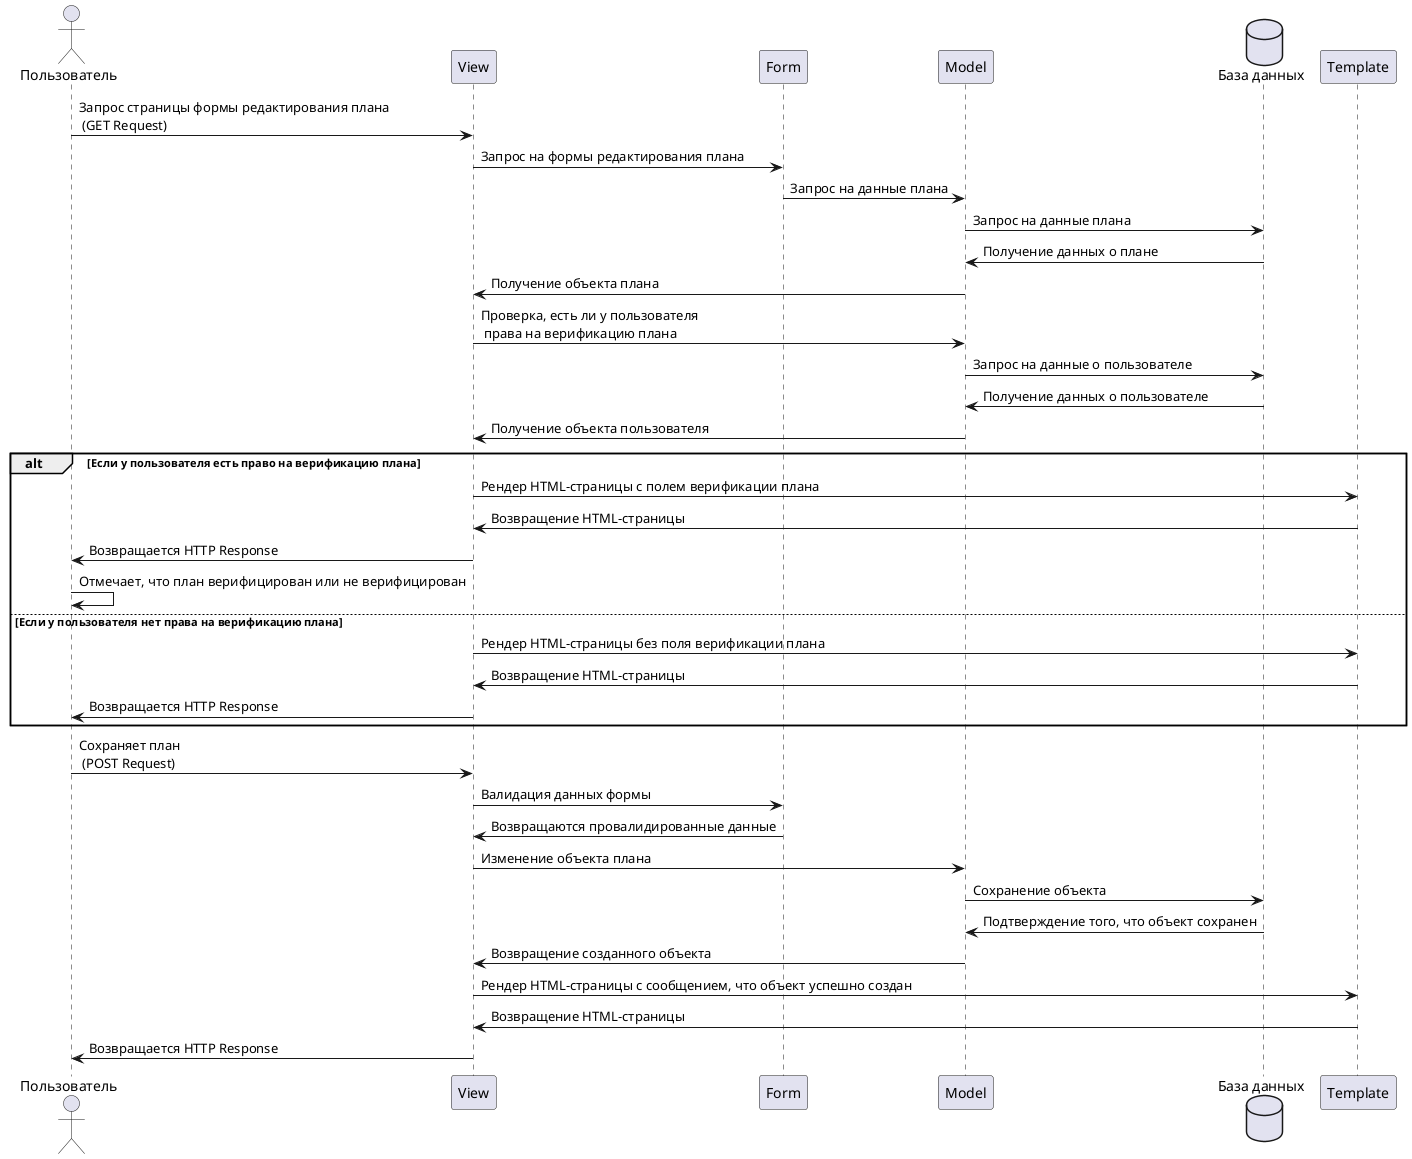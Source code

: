 @startuml
actor Пользователь as User
User -> View : Запрос страницы формы редактирования плана \n (GET Request)

View -> Form : Запрос на формы редактирования плана
Form -> Model : Запрос на данные плана
database "База данных" as Database
Model -> Database : Запрос на данные плана
Database -> Model : Получение данных о плане
Model -> View : Получение объекта плана

View -> Model : Проверка, есть ли у пользователя \n права на верификацию плана
Model -> Database : Запрос на данные о пользователе
Database -> Model : Получение данных о пользователе
Model -> View : Получение объекта пользователя

alt Если у пользователя есть право на верификацию плана
    View -> Template : Рендер HTML-страницы с полем верификации плана
    Template -> View : Возвращение HTML-страницы
    View -> User : Возвращается HTTP Response
    User -> User: Отмечает, что план верифицирован или не верифицирован
else Если у пользователя нет права на верификацию плана
    View -> Template : Рендер HTML-страницы без поля верификации плана
    Template -> View : Возвращение HTML-страницы
    View -> User : Возвращается HTTP Response
end

User -> View: Сохраняет план \n (POST Request)
View -> Form : Валидация данных формы
Form -> View : Возвращаются провалидированные данные
View -> Model : Изменение объекта плана
Model -> Database : Сохранение объекта
Database -> Model : Подтверждение того, что объект сохранен
Model -> View : Возвращение созданного объекта
View -> Template : Рендер HTML-страницы с сообщением, что объект успешно создан
Template -> View : Возвращение HTML-страницы
View -> User : Возвращается HTTP Response
@enduml

